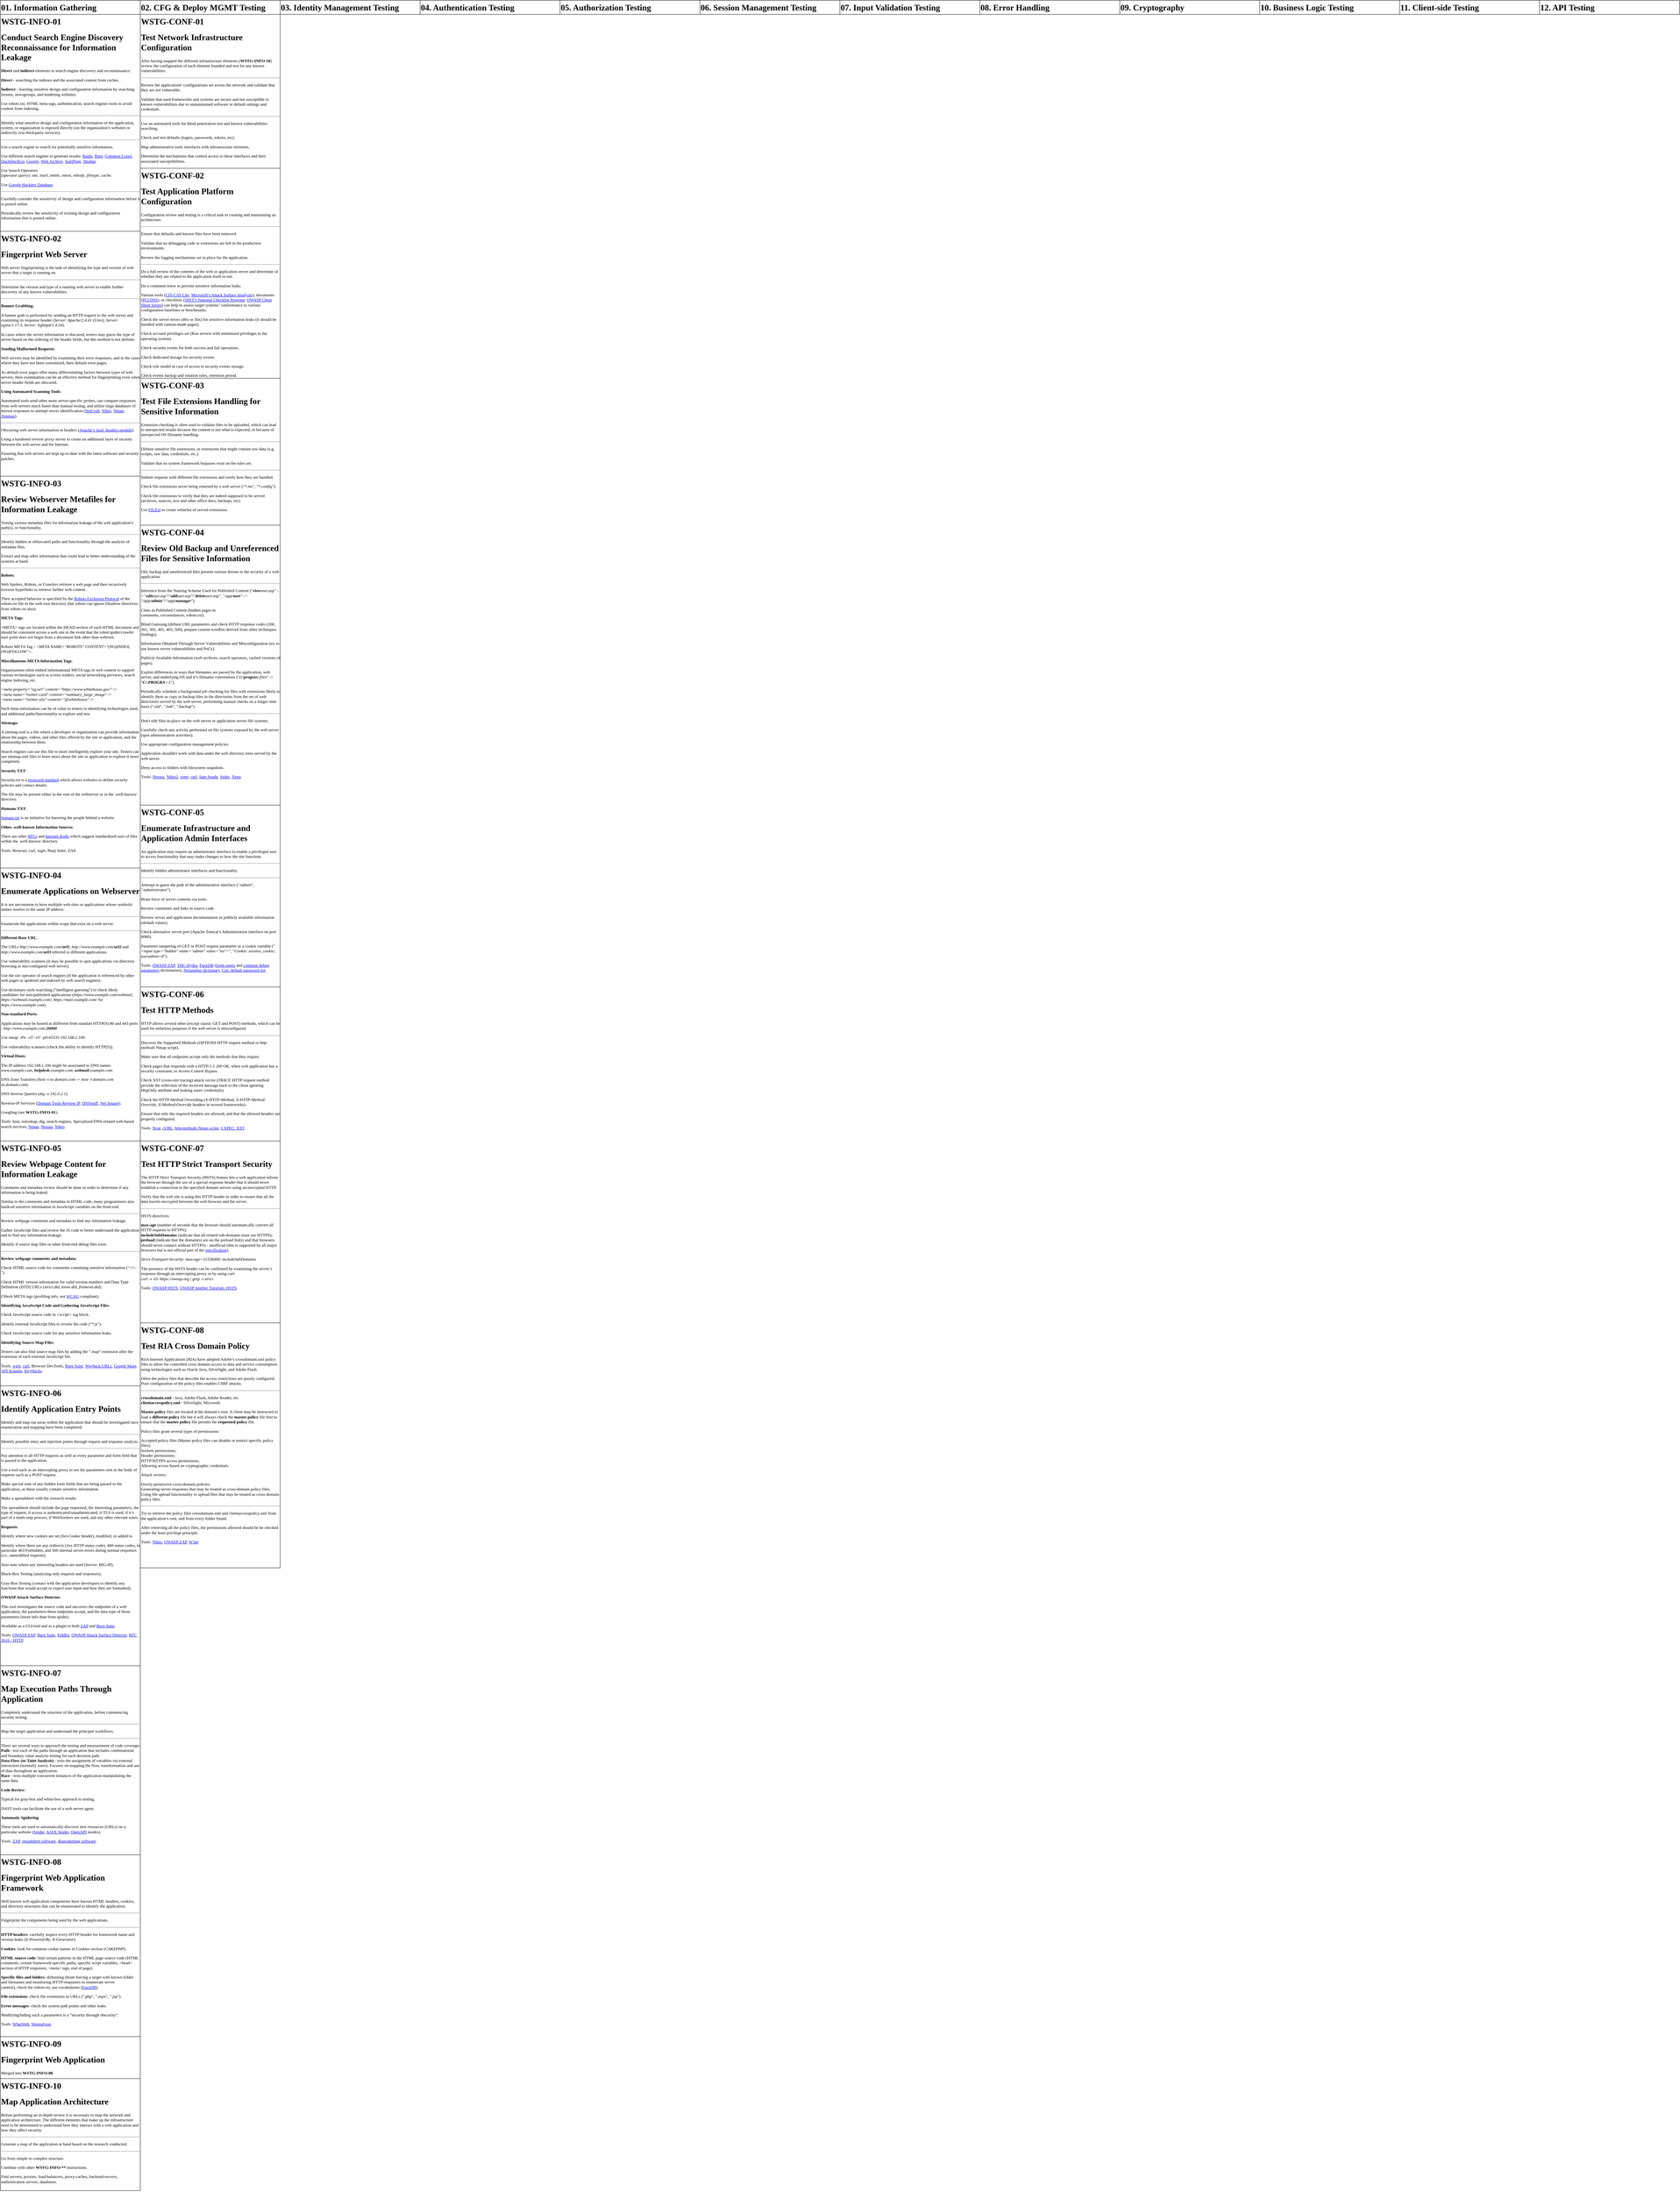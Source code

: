 <mxfile version="28.2.5">
  <diagram id="Ta_qs10KrUM1-YHtu8ch" name="OWASP WSTG">
    <mxGraphModel dx="1722" dy="937" grid="1" gridSize="10" guides="1" tooltips="1" connect="1" arrows="1" fold="1" page="1" pageScale="1" pageWidth="1654" pageHeight="1169" math="0" shadow="0">
      <root>
        <mxCell id="0" />
        <mxCell id="1" parent="0" />
        <mxCell id="eCl3sA1oc6k5Cc1LExgh-1" value="&lt;h1 style=&quot;margin-top: 0px;&quot;&gt;WSTG-INFO-01&lt;/h1&gt;&lt;h1 style=&quot;margin-top: 0px;&quot;&gt;Conduct Search Engine Discovery Reconnaissance for Information Leakage&lt;/h1&gt;&lt;p&gt;&lt;b&gt;Direct&lt;/b&gt; and &lt;b&gt;indirect&lt;/b&gt; elements to search engine discovery and reconnaissance:&lt;br&gt;&lt;/p&gt;&lt;p&gt;&lt;b&gt;Direct&lt;/b&gt; -&amp;nbsp;searching the indexes and the associated content from caches.&lt;/p&gt;&lt;p&gt;&lt;b&gt;Indirect&lt;/b&gt; -&amp;nbsp;learning sensitive design and configuration information by searching forums, newsgroups, and tendering websites.&lt;/p&gt;&lt;p&gt;Use&amp;nbsp;robots.txt,&amp;nbsp;HTML meta tags,&amp;nbsp;authentication,&amp;nbsp;search engines tools to avoid content from indexing.&lt;/p&gt;&lt;hr id=&quot;null&quot;&gt;&lt;p&gt;Identify what sensitive design and configuration information of the application, system, or organization is exposed directly (on the organization’s website) or indirectly (via third-party services).&lt;/p&gt;&lt;hr id=&quot;null&quot;&gt;&lt;p&gt;Use a search engine to search for potentially sensitive information.&lt;br&gt;&lt;/p&gt;&lt;p&gt;Use different&amp;nbsp;search engines to generate results:&amp;nbsp;&lt;a href=&quot;https://www.baidu.com/&quot; style=&quot;background-color: transparent;&quot;&gt;Baidu&lt;/a&gt;&lt;span style=&quot;background-color: transparent;&quot;&gt;,&amp;nbsp;&lt;/span&gt;&lt;span style=&quot;background-color: transparent;&quot;&gt;&lt;a href=&quot;https://www.bing.com/&quot;&gt;Bing&lt;/a&gt;, &lt;a href=&quot;https://commoncrawl.org/&quot;&gt;Common Crawl&lt;/a&gt;, &lt;a href=&quot;https://duckduckgo.com/&quot;&gt;DuckDuckGo&lt;/a&gt;, &lt;a href=&quot;https://www.google.com/&quot;&gt;Google&lt;/a&gt;, &lt;a href=&quot;https://archive.org/web/&quot;&gt;Web Archive&lt;/a&gt;, &lt;a href=&quot;https://www.startpage.com/&quot;&gt;StartPage&lt;/a&gt;, &lt;a href=&quot;https://www.shodan.io/&quot;&gt;Shodan&lt;/a&gt;.&lt;/span&gt;&lt;/p&gt;&lt;p&gt;&lt;span style=&quot;background-color: transparent;&quot;&gt;Use&amp;nbsp;&lt;/span&gt;&lt;span style=&quot;background-color: transparent;&quot;&gt;Search Operators (&lt;/span&gt;&lt;span style=&quot;background-color: transparent;&quot;&gt;&lt;i&gt;operator:query&lt;/i&gt;&lt;/span&gt;&lt;span style=&quot;background-color: transparent;&quot;&gt;):&amp;nbsp;&lt;/span&gt;&lt;span style=&quot;background-color: transparent;&quot;&gt;&lt;i&gt;site&lt;/i&gt;,&amp;nbsp;&lt;/span&gt;&lt;span style=&quot;background-color: transparent;&quot;&gt;&lt;i&gt;inurl&lt;/i&gt;,&amp;nbsp;&lt;/span&gt;&lt;span style=&quot;background-color: transparent;&quot;&gt;&lt;i&gt;intitle&lt;/i&gt;,&amp;nbsp;&lt;/span&gt;&lt;span style=&quot;background-color: transparent;&quot;&gt;&lt;i&gt;intext&lt;/i&gt;,&amp;nbsp;&lt;/span&gt;&lt;span style=&quot;background-color: transparent;&quot;&gt;&lt;i&gt;inbody&lt;/i&gt;,&amp;nbsp;&lt;/span&gt;&lt;span style=&quot;background-color: transparent;&quot;&gt;&lt;i&gt;filetype,&amp;nbsp;&lt;/i&gt;&lt;/span&gt;&lt;span style=&quot;background-color: transparent;&quot;&gt;&lt;i&gt;cache&lt;/i&gt;&lt;/span&gt;&lt;span style=&quot;background-color: transparent;&quot;&gt;.&lt;/span&gt;&lt;/p&gt;&lt;p&gt;&lt;span style=&quot;background-color: transparent;&quot;&gt;Use&amp;nbsp;&lt;a href=&quot;https://www.exploit-db.com/google-hacking-database&quot;&gt;Google Hacking Database&lt;/a&gt;.&lt;/span&gt;&lt;/p&gt;&lt;hr id=&quot;null&quot;&gt;&lt;p&gt;Carefully consider the sensitivity of design and configuration information before it is posted online.&lt;/p&gt;&lt;p&gt;Periodically review the sensitivity of existing design and configuration information that is posted online.&lt;/p&gt;" style="text;html=1;overflow=hidden;rounded=0;strokeColor=default;whiteSpace=wrap;fontFamily=Times New Roman;" parent="1" vertex="1">
          <mxGeometry x="40" y="80" width="400" height="620" as="geometry" />
        </mxCell>
        <mxCell id="oaayevychgkSF5dlrHyh-2" value="&lt;h1 style=&quot;margin-top: 0px;&quot;&gt;WSTG-INFO-02&lt;/h1&gt;&lt;h1 style=&quot;margin-top: 0px;&quot;&gt;Fingerprint Web Server&lt;/h1&gt;&lt;p&gt;Web server fingerprinting is the task of identifying the type and version of web server that a target is running on.&lt;br&gt;&lt;/p&gt;&lt;hr id=&quot;null&quot;&gt;&lt;p&gt;Determine the version and type of a running web server to enable further discovery of any known vulnerabilities.&lt;/p&gt;&lt;hr id=&quot;null&quot;&gt;&lt;p&gt;&lt;b&gt;Banner Grabbing&lt;/b&gt;:&lt;/p&gt;&lt;p&gt;A banner grab is performed by sending an HTTP request to the web server and examining its response header (&lt;i&gt;Server: Apache/2.4.41 (Unix)&lt;/i&gt;, &lt;i&gt;Server: nginx/1.17.3&lt;/i&gt;,&amp;nbsp;&lt;span style=&quot;background-color: transparent;&quot;&gt;&lt;i&gt;Server: lighttpd/1.4.54&lt;/i&gt;&lt;/span&gt;&lt;span style=&quot;background-color: transparent;&quot;&gt;).&lt;/span&gt;&lt;/p&gt;&lt;p&gt;In cases where the server information is obscured, testers may guess the type of server based on the ordering of the header fields, but this method is not definite.&lt;br&gt;&lt;/p&gt;&lt;p&gt;&lt;b&gt;Sending Malformed Requests&lt;/b&gt;:&lt;br&gt;&lt;/p&gt;&lt;p&gt;Web servers may be identified by examining their error responses, and in the cases where they have not been customized, their default error pages.&lt;br&gt;&lt;/p&gt;&lt;p&gt;As default error pages offer many differentiating factors between types of web servers, their examination can be an effective method for fingerprinting even when server header fields are obscured.&lt;/p&gt;&lt;p&gt;&lt;b&gt;Using Automated Scanning Tools&lt;/b&gt;:&lt;/p&gt;&lt;p&gt;Automated tools send other more server-specific probes,&amp;nbsp;&lt;span style=&quot;background-color: transparent;&quot;&gt;can compare responses from web servers much faster than manual testing, and utilize large databases of known responses to attempt server identification (&lt;/span&gt;&lt;a style=&quot;background-color: transparent;&quot; href=&quot;https://toolbar.netcraft.com/site_report&quot;&gt;NetCraft&lt;/a&gt;&lt;span style=&quot;background-color: transparent;&quot;&gt;, &lt;/span&gt;&lt;a style=&quot;background-color: transparent;&quot; href=&quot;https://github.com/sullo/nikto&quot;&gt;Nikto&lt;/a&gt;&lt;span style=&quot;background-color: transparent;&quot;&gt;, &lt;/span&gt;&lt;a style=&quot;background-color: transparent;&quot; href=&quot;https://nmap.org/&quot;&gt;Nmap&lt;/a&gt;&lt;span style=&quot;background-color: transparent;&quot;&gt;, &lt;/span&gt;&lt;a style=&quot;background-color: transparent;&quot; href=&quot;https://nmap.org/zenmap/&quot;&gt;Zenmap&lt;/a&gt;&lt;span style=&quot;background-color: transparent;&quot;&gt;).&lt;/span&gt;&lt;/p&gt;&lt;hr id=&quot;null&quot;&gt;&lt;p&gt;&lt;span style=&quot;background-color: transparent;&quot;&gt;Obscuring web server information in headers (&lt;/span&gt;&lt;span style=&quot;background-color: transparent;&quot;&gt;&lt;a href=&quot;https://httpd.apache.org/docs/current/mod/mod_headers.html&quot;&gt;Apache’s mod_headers module&lt;/a&gt;&lt;/span&gt;&lt;span style=&quot;background-color: transparent;&quot;&gt;).&lt;/span&gt;&lt;/p&gt;&lt;p&gt;&lt;span style=&quot;background-color: transparent;&quot;&gt;&lt;/span&gt;&lt;/p&gt;&lt;p&gt;Using a hardened reverse proxy server to create an additional layer of security between the web server and the Internet.&lt;/p&gt;&lt;div&gt;&lt;div&gt;Ensuring that web servers are kept up-to-date with the latest software and security patches.&lt;/div&gt;&lt;/div&gt;" style="text;html=1;overflow=hidden;rounded=0;strokeColor=default;whiteSpace=wrap;fontFamily=Times New Roman;" parent="1" vertex="1">
          <mxGeometry x="40" y="700" width="400" height="700" as="geometry" />
        </mxCell>
        <mxCell id="oaayevychgkSF5dlrHyh-3" value="&lt;h1 style=&quot;margin-top: 0px;&quot;&gt;WSTG-INFO-03&lt;/h1&gt;&lt;h1 style=&quot;margin-top: 0px;&quot;&gt;Review Webserver Metafiles for Information Leakage&lt;/h1&gt;&lt;p&gt;Testing various metadata files for information leakage of the web application’s path(s), or functionality.&lt;/p&gt;&lt;hr id=&quot;null&quot;&gt;&lt;p&gt;Identify hidden or obfuscated paths and functionality through the analysis of metadata files.&lt;br&gt;&lt;/p&gt;&lt;p&gt;Extract and map other information that could lead to better understanding of the systems at hand.&lt;br&gt;&lt;/p&gt;&lt;hr id=&quot;null&quot;&gt;&lt;p&gt;&lt;b&gt;Robots&lt;/b&gt;:&lt;br&gt;&lt;/p&gt;&lt;p&gt;Web Spiders, Robots, or Crawlers retrieve a web page and then recursively traverse hyperlinks to retrieve further web content.&lt;br&gt;&lt;/p&gt;&lt;p&gt;Their accepted behavior is specified by the &lt;a href=&quot;https://www.robotstxt.org/&quot;&gt;Robots Exclusion Protocol&lt;/a&gt; of the robots.txt file in the web root directory (but robots can ignore Disallow directives from robots.txt also).&lt;/p&gt;&lt;p&gt;&lt;b&gt;META Tags&lt;/b&gt;:&lt;br&gt;&lt;/p&gt;&lt;p&gt;&amp;lt;META&amp;gt; tags are located within the HEAD section of each HTML document and should be consistent across a web site in the event that the robot/spider/crawler start point does not begin from a document link other than webroot.&lt;br&gt;&lt;/p&gt;&lt;p&gt;Robots META Tag - &lt;i&gt;&amp;lt;META NAME=&quot;ROBOTS&quot; CONTENT=&quot;(NO)INDEX, (NO)FOLLOW&quot;&amp;gt;&lt;/i&gt;.&lt;br&gt;&lt;/p&gt;&lt;p&gt;&lt;b&gt;Miscellaneous META Information Tags&lt;/b&gt;:&lt;br&gt;&lt;/p&gt;&lt;p&gt;Organizations often embed informational META tags in web content to support various technologies such as screen readers, social networking previews, search engine indexing, etc.&lt;/p&gt;&lt;p&gt;&lt;i&gt;&amp;lt;meta property=&quot;og:url&quot; content=&quot;https://www.whitehouse.gov/&quot; /&amp;gt;&lt;br&gt;&amp;lt;meta name=&quot;twitter:card&quot; content=&quot;summary_large_image&quot; /&amp;gt;&lt;br&gt;&amp;lt;meta name=&quot;twitter:site&quot; content=&quot;@whitehouse&quot; /&amp;gt;&lt;br&gt;&lt;/i&gt;&lt;/p&gt;&lt;p&gt;Such meta-information can be of value to testers in identifying technologies used, and additional paths/functionality to explore and test.&lt;br&gt;&lt;/p&gt;&lt;p&gt;&lt;b&gt;Sitemaps&lt;/b&gt;:&lt;br&gt;&lt;/p&gt;&lt;p&gt;A sitemap.xml is a file where a developer or organization can provide information about the pages, videos, and other files offered by the site or application, and the relationship between them.&lt;br&gt;&lt;/p&gt;&lt;p&gt;Search engines can use this file to more intelligently explore your site. Testers can use sitemap.xml files to learn more about the site or application to explore it more completely.&lt;br&gt;&lt;/p&gt;&lt;p&gt;&lt;b&gt;Security TXT&lt;/b&gt;:&lt;br&gt;&lt;/p&gt;&lt;p&gt;Security.txt is a &lt;a href=&quot;https://securitytxt.org/&quot;&gt;proposed standard&lt;/a&gt; which allows websites to define security policies and contact details.&lt;br&gt;&lt;/p&gt;&lt;p&gt;The file may be present either in the root of the webserver or in the .well-known/ directory.&lt;br&gt;&lt;/p&gt;&lt;p&gt;&lt;b&gt;Humans TXT&lt;/b&gt;:&lt;br&gt;&lt;/p&gt;&lt;p&gt;&lt;a href=&quot;https://humanstxt.org/&quot;&gt;humans.txt&lt;/a&gt; is an initiative for knowing the people behind a website.&lt;br&gt;&lt;/p&gt;&lt;p&gt;&lt;b&gt;Other .well-known Information Sources&lt;/b&gt;:&lt;br&gt;&lt;/p&gt;&lt;p&gt;There are other &lt;a href=&quot;https://www.iana.org/assignments/well-known-uris/well-known-uris.xhtml&quot;&gt;RFCs&lt;/a&gt; and &lt;a href=&quot;https://en.wikipedia.org/wiki/Well-known_URI#List_of_well-known_URIs&quot;&gt;Internet drafts&lt;/a&gt; which suggest standardized uses of files within the .well-known/ directory.&lt;br&gt;&lt;/p&gt;&lt;p&gt;Tools:&amp;nbsp;Browser,&amp;nbsp;curl,&amp;nbsp;wget,&amp;nbsp;Burp Suite,&amp;nbsp;ZAP.&lt;/p&gt;" style="text;html=1;overflow=hidden;rounded=0;strokeColor=default;whiteSpace=wrap;fontFamily=Times New Roman;" parent="1" vertex="1">
          <mxGeometry x="40" y="1400" width="400" height="1120" as="geometry" />
        </mxCell>
        <mxCell id="jR8E7OnR5_9fku_goPyS-1" value="&lt;h1 style=&quot;margin-top: 0px;&quot;&gt;WSTG-INFO-04&lt;/h1&gt;&lt;h1 style=&quot;margin-top: 0px;&quot;&gt;Enumerate Applications on Webserver&lt;/h1&gt;&lt;p&gt;It is not uncommon to have multiple web sites or applications whose symbolic names resolve to the same IP address.&lt;br&gt;&lt;/p&gt;&lt;hr id=&quot;null&quot;&gt;&lt;p&gt;Enumerate the applications within scope that exist on a web server.&lt;/p&gt;&lt;hr id=&quot;null&quot;&gt;&lt;p&gt;&lt;b&gt;Different Base URL&lt;/b&gt;:&lt;/p&gt;&lt;p&gt;The URLs &lt;i&gt;http://www.example.com/&lt;b&gt;url1&lt;/b&gt;&lt;/i&gt;, &lt;i&gt;http://www.example.com/&lt;b&gt;url2&lt;/b&gt;&lt;/i&gt; and &lt;i&gt;http://www.example.com/&lt;b&gt;url3&lt;/b&gt;&lt;/i&gt; referred to different applications.&lt;br&gt;&lt;/p&gt;&lt;p&gt;Use vulnerability scanners (it may be possible to spot applications via&amp;nbsp;directory browsing at&amp;nbsp;mis-configured&amp;nbsp;web server).&lt;br&gt;&lt;/p&gt;&lt;p&gt;Use the &lt;i&gt;site&lt;/i&gt; operator of search engines (if the application is referenced by other web pages or spidered and indexed by web search engines).&lt;/p&gt;&lt;p&gt;Use&amp;nbsp;dictionary-style searching&amp;nbsp;(&quot;intelligent guessing&quot;) to check&amp;nbsp;likely candidates&amp;nbsp;for non-published applications (&lt;i&gt;https://www.example.com/webmail&lt;/i&gt;, &lt;i&gt;https://webmail.example.com/&lt;/i&gt;, &lt;i&gt;https://mail.example.com/&lt;/i&gt; for &lt;i&gt;https://www.example.com&lt;/i&gt;).&lt;/p&gt;&lt;p&gt;&lt;b style=&quot;background-color: transparent;&quot;&gt;Non-standard Ports&lt;/b&gt;&lt;span style=&quot;background-color: transparent;&quot;&gt;:&lt;/span&gt;&lt;br&gt;&lt;/p&gt;&lt;p&gt;Applications may be hosted at diifferent from standart HTTP(S) 80 and 443 ports -&amp;nbsp;&lt;i&gt;http://www.example.com:&lt;b&gt;20000&lt;/b&gt;&lt;/i&gt;.&lt;/p&gt;&lt;p&gt;Use &lt;i&gt;nmap –Pn –sT –sV –p0-65535 192.168.1.100&lt;/i&gt;.&lt;/p&gt;&lt;p&gt;Use&amp;nbsp;vulnerability scanners (check the ability to identify HTTP[S]).&lt;/p&gt;&lt;p&gt;&lt;b&gt;Virtual Hosts&lt;/b&gt;:&lt;br&gt;&lt;/p&gt;&lt;p&gt;The IP address 192.168.1.100 might be associated to DNS names &lt;i&gt;www.example.com&lt;/i&gt;, &lt;i&gt;&lt;b&gt;helpdesk&lt;/b&gt;.example.com&lt;/i&gt;, &lt;i&gt;&lt;b&gt;webmail&lt;/b&gt;.example.com&lt;/i&gt;.&lt;br&gt;&lt;/p&gt;&lt;p&gt;DNS Zone Transfers (&lt;i&gt;host -t ns domain.com&lt;/i&gt; -&amp;gt; &lt;i&gt;host -l domain.com ns.domain.com&lt;/i&gt;).&lt;br&gt;&lt;/p&gt;&lt;p&gt;DNS Inverse Queries (&lt;i&gt;dig -x 192.0.2.1&lt;/i&gt;).&lt;/p&gt;&lt;p&gt;Reverse-IP Services (&lt;a href=&quot;https://www.domaintools.com/reverse-ip/&quot;&gt;Domain Tools Reverse IP&lt;/a&gt;, &lt;a href=&quot;https://www.dnsstuff.com/&quot;&gt;DNSstuff&lt;/a&gt;, &lt;a href=&quot;https://web.archive.org/web/20190515092354/http://www.net-square.com/mspawn.html&quot;&gt;Net Square&lt;/a&gt;).&lt;br&gt;&lt;/p&gt;&lt;p&gt;Googling (see&amp;nbsp;&lt;span style=&quot;background-color: transparent;&quot;&gt;&lt;b&gt;WSTG-INFO-01&lt;/b&gt;&lt;/span&gt;&lt;span style=&quot;background-color: transparent;&quot;&gt;).&lt;/span&gt;&lt;/p&gt;&lt;p&gt;&lt;span style=&quot;background-color: transparent;&quot;&gt;Tools: host, nslookup, dig, s&lt;/span&gt;&lt;span style=&quot;background-color: transparent;&quot;&gt;earch engines,&amp;nbsp;&lt;/span&gt;&lt;span style=&quot;background-color: transparent;&quot;&gt;Specialized DNS-related web-based search services, &lt;a href=&quot;https://nmap.org/&quot;&gt;Nmap&lt;/a&gt;, &lt;a href=&quot;https://www.tenable.com/products/nessus&quot;&gt;Nessus&lt;/a&gt;, &lt;a href=&quot;https://www.cirt.net/nikto2&quot;&gt;Nikto&lt;/a&gt;.&lt;/span&gt;&lt;/p&gt;" style="text;html=1;overflow=hidden;rounded=0;strokeColor=default;whiteSpace=wrap;fontFamily=Times New Roman;" parent="1" vertex="1">
          <mxGeometry x="40" y="2520" width="400" height="780" as="geometry" />
        </mxCell>
        <mxCell id="jR8E7OnR5_9fku_goPyS-2" value="&lt;h1 style=&quot;margin-top: 0px;&quot;&gt;WSTG-INFO-05&lt;/h1&gt;&lt;h1 style=&quot;margin-top: 0px;&quot;&gt;Review Webpage Content for Information Leakage&lt;/h1&gt;&lt;p&gt;Comments and metadata review should be done in order to determine if any information is being leaked.&lt;br&gt;&lt;/p&gt;&lt;p&gt;Similar to the comments and metadata in HTML code, many programmers also hardcod sensitive information in JavaScript variables on the front-end.&lt;br&gt;&lt;/p&gt;&lt;hr id=&quot;null&quot;&gt;&lt;p&gt;Review webpage comments and metadata to find any information leakage.&lt;br&gt;&lt;/p&gt;&lt;p&gt;Gather JavaScript files and review the JS code to better understand the application and to find any information leakage.&lt;br&gt;&lt;/p&gt;&lt;p&gt;Identify if source map files or other front-end debug files exist.&lt;/p&gt;&lt;hr id=&quot;null&quot;&gt;&lt;p&gt;&lt;b&gt;Review webpage comments and metadata&lt;/b&gt;:&lt;br&gt;&lt;/p&gt;&lt;p&gt;Check HTML source code for comments containing sensitive information (&quot;&lt;i&gt;&amp;lt;!--&lt;/i&gt;&quot;).&lt;/p&gt;&lt;p&gt;Check HTML version information for valid version numbers and Data Type Definition (DTD) URLs (&lt;i&gt;strict.dtd&lt;/i&gt;, &lt;i&gt;loose.dtd&lt;/i&gt;, &lt;i&gt;frameset.dtd&lt;/i&gt;).&lt;/p&gt;&lt;p&gt;CHeck META tags (profiling info, not &lt;a href=&quot;https://www.w3.org/WAI/standards-guidelines/wcag/&quot;&gt;WCAG&lt;/a&gt; compliant).&lt;/p&gt;&lt;p&gt;&lt;b&gt;Identifying JavaScript Code and Gathering JavaScript Files&lt;/b&gt;:&lt;br&gt;&lt;/p&gt;&lt;p&gt;Check JavaScript source code in &lt;i&gt;&amp;lt;script&amp;gt;&lt;/i&gt; tag block.&lt;/p&gt;&lt;p&gt;identify external JavaScript files to review the code (&quot;&lt;i&gt;*.js&lt;/i&gt;&quot;).&lt;br&gt;&lt;/p&gt;&lt;p&gt;Check JavaScript source code for any sensitive information leaks.&lt;br&gt;&lt;/p&gt;&lt;p&gt;&lt;b&gt;Identifying Source Map Files&lt;/b&gt;:&lt;br&gt;&lt;/p&gt;&lt;p&gt;Testers can also find source map files by adding the “&lt;i&gt;.map&lt;/i&gt;” extension after the extension of each external JavaScript file.&lt;br&gt;&lt;/p&gt;&lt;p&gt;Tools: &lt;a href=&quot;https://www.gnu.org/software/wget/wget.html&quot;&gt;wget&lt;/a&gt;, &lt;a href=&quot;https://curl.haxx.se/&quot;&gt;curl&lt;/a&gt;, Browser DevTools, &lt;a href=&quot;https://portswigger.net/burp&quot;&gt;Burp Suite&lt;/a&gt;, &lt;a href=&quot;https://github.com/tomnomnom/waybackurls&quot;&gt;Wayback URLs&lt;/a&gt;, &lt;a href=&quot;https://github.com/ozguralp/gmapsapiscanner/&quot;&gt;Google Maps API Scanner&lt;/a&gt;, &lt;a href=&quot;https://github.com/streaak/keyhacks&quot;&gt;KeyHacks&lt;/a&gt;.&lt;/p&gt;" style="text;html=1;overflow=hidden;rounded=0;strokeColor=default;whiteSpace=wrap;fontFamily=Times New Roman;" parent="1" vertex="1">
          <mxGeometry x="40" y="3300" width="400" height="700" as="geometry" />
        </mxCell>
        <mxCell id="kxqWSQLsrTnDQ2H8gNHa-1" value="&lt;h1 style=&quot;margin-top: 0px;&quot;&gt;WSTG-INFO-06&lt;/h1&gt;&lt;h1 style=&quot;margin-top: 0px;&quot;&gt;Identify Application Entry Points&lt;/h1&gt;&lt;p&gt;Identify and map out areas within the application that should be investigated once enumeration and mapping have been completed.&lt;/p&gt;&lt;hr id=&quot;null&quot;&gt;&lt;p&gt;Identify possible entry and injection points through request and response analysis.&lt;br&gt;&lt;/p&gt;&lt;hr id=&quot;null&quot;&gt;&lt;p&gt;Pay attention to all HTTP requests as well as every parameter and form field that is passed to the application.&lt;br&gt;&lt;/p&gt;&lt;p&gt;Use a tool such as an intercepting proxy&amp;nbsp;to see the parameters sent in the body of requests such as a POST request.&lt;br&gt;&lt;/p&gt;&lt;p&gt;Make special note of any hidden form fields that are being passed to the application, as these usually contain sensitive information.&lt;br&gt;&lt;/p&gt;&lt;p&gt;Make a spreadsheet with the research results.&lt;/p&gt;&lt;p&gt;The spreadsheet should include the page requested,&amp;nbsp;the interesting parameters, the type of request,&amp;nbsp;if access is authenticated/unauthenticated, if TLS is used, if it’s part of a multi-step process, if WebSockers are used, and any other relevant notes.&lt;br&gt;&lt;/p&gt;&lt;p&gt;&lt;b&gt;Requests&lt;/b&gt;:&lt;/p&gt;&lt;p&gt;Identify where new cookies are set (&lt;i&gt;Set-Cookie&lt;/i&gt; header), modified, or added to.&lt;br&gt;&lt;/p&gt;&lt;p&gt;Identify where there are any redirects (3xx HTTP status code), 400 status codes, in particular 403 Forbidden, and 500 internal server errors during normal responses (i.e., unmodified requests).&lt;/p&gt;&lt;p&gt;Also note where any interesting headers are used (Server: BIG-IP).&lt;br&gt;&lt;/p&gt;&lt;p&gt;Black-Box Testing (analyzing only requests and responses).&lt;br&gt;&lt;/p&gt;&lt;p&gt;Gray-Box Testing (contact with the application developers to identify any functions that would accept or expect user input and how they are formatted).&lt;br&gt;&lt;/p&gt;&lt;p&gt;&lt;b&gt;OWASP Attack Surface Detector&lt;/b&gt;:&lt;br&gt;&lt;/p&gt;&lt;p&gt;This tool investigates the source code and uncovers the endpoints of a web application, the parameters these endpoints accept, and the data type of those parameters (more info than from spider).&lt;br&gt;&lt;/p&gt;&lt;p&gt;Available as a CLI-tool and as a plugin to both &lt;a href=&quot;https://github.com/secdec/attack-surface-detector-zap/wiki&quot;&gt;ZAP&lt;/a&gt; and &lt;a href=&quot;https://github.com/secdec/attack-surface-detector-burp/wiki&quot;&gt;Burp Suite&lt;/a&gt;.&lt;/p&gt;&lt;p&gt;Tools: &lt;a href=&quot;https://www.zaproxy.org/&quot;&gt;OWASP ZAP&lt;/a&gt;, &lt;a href=&quot;https://www.portswigger.net/burp/&quot;&gt;Burp Suite&lt;/a&gt;, &lt;a href=&quot;https://www.telerik.com/fiddler&quot;&gt;Fiddler&lt;/a&gt;,&amp;nbsp;&lt;a href=&quot;https://owasp.org/www-project-attack-surface-detector/&quot;&gt;OWASP Attack Surface Detector&lt;/a&gt;, &lt;a href=&quot;https://datatracker.ietf.org/doc/html/rfc2616&quot;&gt;RFC 2616 - HTTP&lt;/a&gt;.&lt;/p&gt;" style="text;html=1;overflow=hidden;rounded=0;strokeColor=default;whiteSpace=wrap;fontFamily=Times New Roman;" parent="1" vertex="1">
          <mxGeometry x="40" y="4000" width="400" height="800" as="geometry" />
        </mxCell>
        <mxCell id="kxqWSQLsrTnDQ2H8gNHa-2" value="&lt;h1 style=&quot;margin-top: 0px;&quot;&gt;WSTG-INFO-07&lt;/h1&gt;&lt;h1 style=&quot;margin-top: 0px;&quot;&gt;Map Execution Paths Through Application&lt;/h1&gt;&lt;p&gt;Completely understand the structure of the application, before commencing security testing.&lt;/p&gt;&lt;hr id=&quot;null&quot;&gt;&lt;p&gt;Map the target application and understand the principal workflows.&lt;/p&gt;&lt;hr id=&quot;null&quot;&gt;&lt;p&gt;There are several ways to approach the testing and measurement of code coverage:&lt;br&gt;&lt;b&gt;Path&lt;/b&gt; -&amp;nbsp;test each of the paths through an application that includes combinatorial and boundary value analysis testing for each decision path.&lt;br&gt;&lt;b&gt;Data Flow&amp;nbsp;(or Taint Analysis)&lt;/b&gt; -&amp;nbsp;tests the assignment of variables via external interaction (normally users). Focuses on mapping the flow, transformation and use of data throughout an application.&lt;br&gt;&lt;b&gt;Race&lt;/b&gt; -&amp;nbsp;tests multiple concurrent instances of the application manipulating the same data.&lt;br&gt;&lt;/p&gt;&lt;p&gt;&lt;b&gt;Code Review&lt;/b&gt;:&lt;br&gt;&lt;/p&gt;&lt;p&gt;Typical for gray-box and white-box approach to testing.&lt;br&gt;&lt;/p&gt;&lt;p&gt;DAST tools can facilitate the use of a web server agent.&lt;br&gt;&lt;/p&gt;&lt;p&gt;&lt;b&gt;Automatic Spidering&lt;/b&gt;:&lt;br&gt;&lt;/p&gt;&lt;p&gt;These tools are used to automatically discover new resources (URLs) on a particular website (&lt;a href=&quot;https://www.zaproxy.org/docs/desktop/start/features/spider/&quot;&gt;Spider&lt;/a&gt;, &lt;a href=&quot;https://www.zaproxy.org/docs/desktop/addons/ajax-spider/&quot;&gt;AJAX Spider&lt;/a&gt;, &lt;a href=&quot;https://www.zaproxy.org/docs/desktop/addons/openapi-support/&quot;&gt;OpenAPI&lt;/a&gt; modes).&lt;br&gt;&lt;/p&gt;&lt;p&gt;Tools: &lt;a href=&quot;https://github.com/zaproxy/zaproxy&quot;&gt;ZAP&lt;/a&gt;, &lt;a href=&quot;https://en.wikipedia.org/wiki/List_of_spreadsheet_software&quot;&gt;speadsheet software&lt;/a&gt;, &lt;a href=&quot;https://en.wikipedia.org/wiki/List_of_concept-_and_mind-mapping_software&quot;&gt;diagramming software&lt;/a&gt;.&lt;/p&gt;" style="text;html=1;overflow=hidden;rounded=0;strokeColor=default;whiteSpace=wrap;fontFamily=Times New Roman;" parent="1" vertex="1">
          <mxGeometry x="40" y="4800" width="400" height="540" as="geometry" />
        </mxCell>
        <mxCell id="121xtI7DQUFuoj_CItQ1-1" value="&lt;h1 style=&quot;margin-top: 0px;&quot;&gt;WSTG-INFO-08&lt;/h1&gt;&lt;h1 style=&quot;margin-top: 0px;&quot;&gt;Fingerprint Web Application Framework&lt;/h1&gt;&lt;p&gt;Well known web application components have known HTML headers, cookies, and directory structures that can be enumerated to identify the application.&lt;br&gt;&lt;/p&gt;&lt;hr id=&quot;null&quot;&gt;&lt;p&gt;Fingerprint the components being used by the web applications.&lt;br&gt;&lt;/p&gt;&lt;hr id=&quot;null&quot;&gt;&lt;p&gt;&lt;b&gt;HTTP headers&lt;/b&gt;: carefully inspect every HTTP-header for framework name and version leaks (&lt;i&gt;X-Powered-By&lt;/i&gt;, &lt;i&gt;X-Generator&lt;/i&gt;).&lt;/p&gt;&lt;p&gt;&lt;b&gt;Cookies&lt;/b&gt;: look for common cookie names in Cookies section (&lt;i&gt;CAKEPHP&lt;/i&gt;).&lt;/p&gt;&lt;p&gt;&lt;b&gt;HTML source code&lt;/b&gt;:&amp;nbsp;find certain patterns in the HTML page source code (HTML comments, certain framework-specific paths, specific script variables, &amp;lt;head&amp;gt; section of HTTP responses, &amp;lt;meta&amp;gt; tags, end of page).&lt;/p&gt;&lt;p&gt;&lt;b&gt;Specific files and folders&lt;/b&gt;:&amp;nbsp;dirbusting (brute forcing a target with known folder and filenames and monitoring HTTP-responses to enumerate server content),&amp;nbsp;check the &lt;i&gt;robots.txt&lt;/i&gt;, use vocabularies (&lt;a href=&quot;https://github.com/fuzzdb-project/fuzzdb&quot;&gt;FuzzDB&lt;/a&gt;).&lt;/p&gt;&lt;p&gt;&lt;b&gt;File extensions&lt;/b&gt;: check&amp;nbsp;file extensions in&amp;nbsp;URLs (&quot;.php&quot;, &quot;.aspx&quot;, &quot;.jsp&quot;).&lt;/p&gt;&lt;p&gt;&lt;b&gt;Error messages&lt;/b&gt;: check the system path points and other leaks.&lt;/p&gt;&lt;p&gt;Modifying/hiding such a parameters is a&amp;nbsp;“security through obscurity”.&lt;/p&gt;&lt;p&gt;Tools:&amp;nbsp;&lt;a href=&quot;https://github.com/urbanadventurer/WhatWeb&quot;&gt;WhatWeb&lt;/a&gt;,&amp;nbsp;&lt;a href=&quot;https://www.wappalyzer.com/&quot;&gt;Wappalyzer&lt;/a&gt;.&lt;/p&gt;" style="text;html=1;overflow=hidden;rounded=0;strokeColor=default;whiteSpace=wrap;fontFamily=Times New Roman;" parent="1" vertex="1">
          <mxGeometry x="40" y="5340" width="400" height="520" as="geometry" />
        </mxCell>
        <mxCell id="BLCWNIVHLjBfTySb7dGb-1" value="&lt;h1 style=&quot;margin-top: 0px;&quot;&gt;WSTG-INFO-09&lt;/h1&gt;&lt;h1 style=&quot;margin-top: 0px;&quot;&gt;Fingerprint Web Application&lt;/h1&gt;&lt;p&gt;Merged into &lt;b&gt;WSTG-INFO-08&lt;/b&gt;.&lt;/p&gt;" style="text;html=1;overflow=hidden;rounded=0;strokeColor=default;whiteSpace=wrap;fontFamily=Times New Roman;" parent="1" vertex="1">
          <mxGeometry x="40" y="5860" width="400" height="120" as="geometry" />
        </mxCell>
        <mxCell id="BLCWNIVHLjBfTySb7dGb-2" value="&lt;h1 style=&quot;margin-top: 0px;&quot;&gt;WSTG-INFO-10&lt;/h1&gt;&lt;h1 style=&quot;margin-top: 0px;&quot;&gt;Map Application Architecture&lt;/h1&gt;&lt;p&gt;&lt;span style=&quot;background-color: transparent;&quot;&gt;Before performing an in-depth review it is necessary to map the network and application architecture. The different elements that make up the infrastructure need to be determined to understand how they interact with a web application and how they affect security.&lt;/span&gt;&lt;/p&gt;&lt;hr id=&quot;null&quot;&gt;&lt;p&gt;Generate a map of the application at hand based on the research conducted.&lt;/p&gt;&lt;hr id=&quot;null&quot;&gt;&lt;p&gt;Go from simple to complex structure.&lt;/p&gt;&lt;p&gt;Combine with other &lt;b&gt;WSTG-INFO-**&lt;/b&gt; instructions.&lt;/p&gt;&lt;p&gt;Find servers, proxies, load-balancers, proxy-caches, backend-servers, authentication servers, databases.&lt;/p&gt;" style="text;html=1;overflow=hidden;rounded=0;strokeColor=default;whiteSpace=wrap;fontFamily=Times New Roman;" parent="1" vertex="1">
          <mxGeometry x="40" y="5980" width="400" height="320" as="geometry" />
        </mxCell>
        <mxCell id="Xtgh9ku97yeF3pHVwmKX-1" value="&lt;h1 style=&quot;margin-top: 0px;&quot;&gt;01. Information Gathering&lt;/h1&gt;" style="text;html=1;overflow=hidden;rounded=0;strokeColor=default;whiteSpace=wrap;fontFamily=Times New Roman;" parent="1" vertex="1">
          <mxGeometry x="40" y="40" width="400" height="40" as="geometry" />
        </mxCell>
        <mxCell id="vnCINJZAg8eJKPkLlaBq-1" value="&lt;h1 style=&quot;margin-top: 0px;&quot;&gt;02. CFG &amp;amp; Deploy MGMT Testing&lt;/h1&gt;" style="text;html=1;overflow=hidden;rounded=0;strokeColor=default;whiteSpace=wrap;fontFamily=Times New Roman;fontSize=12;" parent="1" vertex="1">
          <mxGeometry x="440" y="40" width="400" height="40" as="geometry" />
        </mxCell>
        <mxCell id="vnCINJZAg8eJKPkLlaBq-2" value="&lt;h1 style=&quot;margin-top: 0px;&quot;&gt;03. Identity Management Testing&lt;/h1&gt;" style="text;html=1;overflow=hidden;rounded=0;strokeColor=default;whiteSpace=wrap;fontFamily=Times New Roman;" parent="1" vertex="1">
          <mxGeometry x="840" y="40" width="400" height="40" as="geometry" />
        </mxCell>
        <mxCell id="vnCINJZAg8eJKPkLlaBq-3" value="&lt;h1 style=&quot;margin-top: 0px;&quot;&gt;04. Authentication Testing&lt;/h1&gt;" style="text;html=1;overflow=hidden;rounded=0;strokeColor=default;whiteSpace=wrap;fontFamily=Times New Roman;" parent="1" vertex="1">
          <mxGeometry x="1240" y="40" width="400" height="40" as="geometry" />
        </mxCell>
        <mxCell id="vnCINJZAg8eJKPkLlaBq-4" value="&lt;h1 style=&quot;margin-top: 0px;&quot;&gt;05. Authorization Testing&lt;/h1&gt;" style="text;html=1;overflow=hidden;rounded=0;strokeColor=default;whiteSpace=wrap;fontFamily=Times New Roman;" parent="1" vertex="1">
          <mxGeometry x="1640" y="40" width="400" height="40" as="geometry" />
        </mxCell>
        <mxCell id="e2LGitZVtsBYH8VqKQJQ-1" value="&lt;h1 style=&quot;margin-top: 0px;&quot;&gt;06. Session Management Testing&lt;/h1&gt;" style="text;html=1;overflow=hidden;rounded=0;strokeColor=default;whiteSpace=wrap;fontFamily=Times New Roman;" parent="1" vertex="1">
          <mxGeometry x="2040" y="40" width="400" height="40" as="geometry" />
        </mxCell>
        <mxCell id="e2LGitZVtsBYH8VqKQJQ-2" value="&lt;h1 style=&quot;margin-top: 0px;&quot;&gt;07. Input Validation Testing&lt;/h1&gt;" style="text;html=1;overflow=hidden;rounded=0;strokeColor=default;whiteSpace=wrap;fontFamily=Times New Roman;" parent="1" vertex="1">
          <mxGeometry x="2440" y="40" width="400" height="40" as="geometry" />
        </mxCell>
        <mxCell id="5YzgcKyQua0hDtOVWHvY-1" value="&lt;h1 style=&quot;margin-top: 0px;&quot;&gt;08. Error Handling&lt;/h1&gt;" style="text;html=1;overflow=hidden;rounded=0;strokeColor=default;whiteSpace=wrap;fontFamily=Times New Roman;" parent="1" vertex="1">
          <mxGeometry x="2840" y="40" width="400" height="40" as="geometry" />
        </mxCell>
        <mxCell id="5YzgcKyQua0hDtOVWHvY-2" value="&lt;h1 style=&quot;margin-top: 0px;&quot;&gt;09. Cryptography&lt;/h1&gt;" style="text;html=1;overflow=hidden;rounded=0;strokeColor=default;whiteSpace=wrap;fontFamily=Times New Roman;" parent="1" vertex="1">
          <mxGeometry x="3240" y="40" width="400" height="40" as="geometry" />
        </mxCell>
        <mxCell id="5YzgcKyQua0hDtOVWHvY-3" value="&lt;h1 style=&quot;margin-top: 0px;&quot;&gt;10. Business Logic Testing&lt;/h1&gt;" style="text;html=1;overflow=hidden;rounded=0;strokeColor=default;whiteSpace=wrap;fontFamily=Times New Roman;" parent="1" vertex="1">
          <mxGeometry x="3640" y="40" width="400" height="40" as="geometry" />
        </mxCell>
        <mxCell id="5YzgcKyQua0hDtOVWHvY-4" value="&lt;h1 style=&quot;margin-top: 0px;&quot;&gt;11. Client-side Testing&lt;/h1&gt;" style="text;html=1;overflow=hidden;rounded=0;strokeColor=default;whiteSpace=wrap;fontFamily=Times New Roman;" parent="1" vertex="1">
          <mxGeometry x="4040" y="40" width="400" height="40" as="geometry" />
        </mxCell>
        <mxCell id="5YzgcKyQua0hDtOVWHvY-5" value="&lt;h1 style=&quot;margin-top: 0px;&quot;&gt;12. API Testing&lt;/h1&gt;" style="text;html=1;overflow=hidden;rounded=0;strokeColor=default;whiteSpace=wrap;fontFamily=Times New Roman;" parent="1" vertex="1">
          <mxGeometry x="4440" y="40" width="400" height="40" as="geometry" />
        </mxCell>
        <mxCell id="Ji4hziP3PQ5C6nk72wQw-1" value="&lt;h1 style=&quot;margin-top: 0px;&quot;&gt;WSTG-CONF-01&lt;/h1&gt;&lt;h1 style=&quot;margin-top: 0px;&quot;&gt;Test Network Infrastructure Configuration&lt;/h1&gt;&lt;p&gt;After having mapped the different infrastructure elements (&lt;b&gt;WSTG-INFO-10&lt;/b&gt;) review the configuration of each element founded and test for any known vulnerabilities.&lt;/p&gt;&lt;hr id=&quot;null&quot;&gt;&lt;p&gt;Review the applications’ configurations set across the network and validate that they are not vulnerable.&lt;/p&gt;&lt;p&gt;Validate that used frameworks and systems are secure and not susceptible to known vulnerabilities due to unmaintained software or default settings and credentials&lt;/p&gt;&lt;hr id=&quot;null&quot;&gt;&lt;p&gt;Use an automated tools for&amp;nbsp;blind penetration test and known vulnerabilities searching.&lt;/p&gt;&lt;p&gt;Check and test defaults (logins, passwords, tokens, etc).&lt;/p&gt;&lt;p&gt;Map administrative tools interfaces with&amp;nbsp;infrastructure elements.&lt;/p&gt;&lt;p&gt;Determine the mechanisms that control access to these interfaces and their associated susceptibilities.&lt;/p&gt;" style="text;html=1;overflow=hidden;rounded=0;strokeColor=default;whiteSpace=wrap;fontFamily=Times New Roman;" parent="1" vertex="1">
          <mxGeometry x="440" y="80" width="400" height="440" as="geometry" />
        </mxCell>
        <mxCell id="7fymIb3-kL573B4DB6dZ-1" value="&lt;h1 style=&quot;margin-top: 0px;&quot;&gt;WSTG-CONF-02&lt;/h1&gt;&lt;h1 style=&quot;margin-top: 0px;&quot;&gt;Test Application Platform Configuration&lt;/h1&gt;&lt;p&gt;Configuration review and testing is a critical task in creating and maintaining an architecture.&lt;br&gt;&lt;/p&gt;&lt;hr id=&quot;null&quot;&gt;&lt;p&gt;Ensure that defaults and known files have been removed.&lt;/p&gt;&lt;p&gt;Validate that no debugging code or extensions are left in the production environments.&lt;br&gt;&lt;/p&gt;&lt;p&gt;Review the logging mechanisms set in place for the application.&lt;br&gt;&lt;/p&gt;&lt;hr id=&quot;null&quot;&gt;&lt;p&gt;Do a full review of the contents of the web or application server and determine of whether they are related to the application itself or not.&lt;br&gt;&lt;/p&gt;&lt;p&gt;Do a comment reiew to prevent sensitive information leaks.&lt;/p&gt;&lt;p&gt;Various tools (&lt;a href=&quot;https://www.cisecurity.org/blog/introducing-cis-cat-lite/&quot;&gt;CIS-CAT Lite&lt;/a&gt;, &lt;a href=&quot;https://github.com/microsoft/AttackSurfaceAnalyzer&quot;&gt;Microsoft’s Attack Surface Analyzer&lt;/a&gt;), documents (&lt;a href=&quot;https://www.pcisecuritystandards.org/document_library&quot;&gt;PCI DSS&lt;/a&gt;), or checklists (&lt;a href=&quot;https://nvd.nist.gov/ncp/repository&quot;&gt;NIST’s National Checklist Program&lt;/a&gt;, &lt;a href=&quot;https://cheatsheetseries.owasp.org/index.html&quot;&gt;OWASP Cheat Sheet Series&lt;/a&gt;) can help to assess&amp;nbsp;target systems’ conformance to various configuration baselines or benchmarks.&lt;br&gt;&lt;/p&gt;&lt;p&gt;Check the server errors (40x or 50x) for sensitive information leaks (it should be&amp;nbsp; handled with custom-made pages).&lt;br&gt;&lt;/p&gt;&lt;p&gt;Check account privileges set (Run servers&amp;nbsp;with minimized privileges in the operating system).&lt;/p&gt;&lt;p&gt;Check security events for both success and fail operations.&lt;/p&gt;&lt;p&gt;Check dedicated storage for security events.&lt;/p&gt;&lt;p&gt;Check role model in case of access to security events storage.&lt;/p&gt;&lt;p&gt;Check events backup and rotation rules, retention period.&amp;nbsp;&lt;/p&gt;" style="text;html=1;overflow=hidden;rounded=0;strokeColor=default;whiteSpace=wrap;fontFamily=Times New Roman;" parent="1" vertex="1">
          <mxGeometry x="440" y="520" width="400" height="600" as="geometry" />
        </mxCell>
        <mxCell id="u0_Dg34OVsO6wt9TMe---1" value="&lt;h1 style=&quot;margin-top: 0px;&quot;&gt;WSTG-CONF-03&lt;/h1&gt;&lt;h1 style=&quot;margin-top: 0px;&quot;&gt;Test File Extensions Handling for Sensitive Information&lt;/h1&gt;&lt;p&gt;Extension checking is often used to validate files to be uploaded, which can lead to unexpected results because the content is not what is expected, or because of unexpected OS filename handling.&lt;/p&gt;&lt;hr id=&quot;null&quot;&gt;&lt;p&gt;Dirbust sensitive file extensions, or extensions that might contain raw data (e.g. scripts, raw data, credentials, etc.).&lt;/p&gt;&lt;p&gt;Validate that no system framework bypasses exist on the rules set.&lt;/p&gt;&lt;hr id=&quot;null&quot;&gt;&lt;p&gt;Submit requests with different file extensions and verify how they are handled.&lt;br&gt;&lt;/p&gt;&lt;p&gt;Check&amp;nbsp;file extensions never being returned by a web server (&quot;&lt;i&gt;*.inc&lt;/i&gt;&quot;, &quot;&lt;i&gt;*.config&lt;/i&gt;&quot;).&lt;/p&gt;&lt;p&gt;Check file extensions to verify that they&amp;nbsp;are indeed supposed to be served (archives, sources, text and other office docs, backups, etc).&lt;/p&gt;&lt;p&gt;Use &lt;a href=&quot;https://filext.com/&quot;&gt;FILExt&lt;/a&gt; to create whitelist of served extensions.&lt;/p&gt;" style="text;html=1;overflow=hidden;rounded=0;strokeColor=default;whiteSpace=wrap;fontFamily=Times New Roman;" parent="1" vertex="1">
          <mxGeometry x="440" y="1120" width="400" height="420" as="geometry" />
        </mxCell>
        <mxCell id="1LXz438L5iuRgMA5hW5X-1" value="&lt;h1 style=&quot;margin-top: 0px;&quot;&gt;WSTG-CONF-04&lt;/h1&gt;&lt;h1 style=&quot;margin-top: 0px;&quot;&gt;Review Old Backup and Unreferenced Files for Sensitive Information&lt;/h1&gt;&lt;p&gt;Old, backup and unreferenced files present various threats to the security of a web application.&lt;br&gt;&lt;/p&gt;&lt;hr id=&quot;null&quot;&gt;&lt;p&gt;Inference from the Naming Scheme Used for Published Content (&quot;&lt;i&gt;&lt;b&gt;view&lt;/b&gt;user.asp&quot;&lt;/i&gt; -&amp;gt; &quot;&lt;i&gt;&lt;b&gt;edit&lt;/b&gt;user.asp&quot;&lt;/i&gt;/&quot;&lt;i&gt;&lt;b&gt;add&lt;/b&gt;user.asp&quot;&lt;/i&gt;/&quot;&lt;b style=&quot;font-style: italic;&quot;&gt;delete&lt;/b&gt;&lt;i&gt;user.asp&quot;&lt;/i&gt;, &quot;&lt;span style=&quot;background-color: transparent;&quot;&gt;&lt;i&gt;/app/&lt;b&gt;user&lt;/b&gt;&quot; -&amp;gt; &quot;&lt;/i&gt;&lt;/span&gt;&lt;span style=&quot;background-color: transparent;&quot;&gt;&lt;i&gt;/app/&lt;b&gt;admin&lt;/b&gt;&quot;/&quot;&lt;/i&gt;&lt;/span&gt;&lt;span style=&quot;background-color: transparent;&quot;&gt;&lt;i&gt;/app/&lt;b&gt;manager&lt;/b&gt;&quot;&lt;/i&gt;&lt;/span&gt;&lt;span style=&quot;background-color: transparent;&quot;&gt;).&lt;/span&gt;&lt;/p&gt;&lt;p&gt;&lt;span style=&quot;background-color: transparent;&quot;&gt;Clues in Published Content (hidden pages in comments,&amp;nbsp;&lt;/span&gt;&lt;span style=&quot;background-color: transparent;&quot;&gt;circumstances,&amp;nbsp;&lt;/span&gt;&lt;span style=&quot;background-color: transparent;&quot;&gt;robots.txt&lt;/span&gt;&lt;span style=&quot;background-color: transparent;&quot;&gt;).&lt;/span&gt;&lt;/p&gt;&lt;p&gt;&lt;span style=&quot;background-color: transparent;&quot;&gt;Blind Guessing (dirbust URL parameters and check HTTP response codes (200, 301, 302, 401, 403, 500), prepare custom wordlist derived from other techniques findings).&lt;br&gt;&lt;/span&gt;&lt;/p&gt;&lt;p&gt;&lt;span style=&quot;background-color: transparent;&quot;&gt;Information Obtained Through Server Vulnerabilities and Misconfiguration (try to use known server vulnerabilities and PoCs).&lt;br&gt;&lt;/span&gt;&lt;/p&gt;&lt;p&gt;&lt;span style=&quot;background-color: transparent;&quot;&gt;Publicly Available Information (web&amp;nbsp;&lt;/span&gt;&lt;span style=&quot;background-color: transparent;&quot;&gt;archives, search operators,&amp;nbsp;&lt;/span&gt;&lt;span style=&quot;background-color: transparent;&quot;&gt;cached versions of pages&lt;/span&gt;&lt;span style=&quot;background-color: transparent;&quot;&gt;).&lt;/span&gt;&lt;/p&gt;&lt;p&gt;&lt;span style=&quot;background-color: transparent;&quot;&gt;Exploit differences in ways that filenames are parsed by the application, web server, and underlying OS and it’s filename conventions (&quot;&lt;/span&gt;&lt;span style=&quot;background-color: transparent;&quot;&gt;&lt;i&gt;&lt;b&gt;c:\\progra&lt;/b&gt;m files&lt;/i&gt;&quot; -&amp;gt; &quot;&lt;/span&gt;&lt;span style=&quot;background-color: transparent;&quot;&gt;&lt;i&gt;&lt;b&gt;C:\\PROGRA&lt;/b&gt;\~1&lt;/i&gt;&quot;&lt;/span&gt;&lt;span style=&quot;background-color: transparent;&quot;&gt;).&lt;/span&gt;&lt;/p&gt;&lt;p&gt;&lt;span style=&quot;background-color: transparent;&quot;&gt;Periodically schedule a background job checking for files with extensions likely to identify them as copy or backup files&amp;nbsp;&lt;/span&gt;&lt;span style=&quot;background-color: transparent;&quot;&gt;in the directories from the set of web directories served by the web server,&lt;/span&gt;&lt;span style=&quot;background-color: transparent;&quot;&gt;&amp;nbsp;performing manual checks on a longer time basis (&quot;&lt;i&gt;.old&lt;/i&gt;&quot;, &quot;&lt;i&gt;.bak&lt;/i&gt;&quot;, &quot;&lt;i&gt;.backup&lt;/i&gt;&quot;).&lt;/span&gt;&lt;span style=&quot;background-color: transparent;&quot;&gt;&lt;br&gt;&lt;/span&gt;&lt;/p&gt;&lt;hr id=&quot;null&quot;&gt;&lt;p&gt;Don&#39;t edit files in-place on the web server or application server file systems.&lt;/p&gt;&lt;p&gt;Carefully check any activity performed on file systems exposed by the web server (spot administration activities).&lt;br&gt;&lt;/p&gt;&lt;p&gt;Use appropriate configuration management policies.&lt;br&gt;&lt;/p&gt;&lt;p&gt;Application shouldn&#39;t work with data under the web directory trees served by the web server.&lt;/p&gt;&lt;p&gt;Deny access to folders with filesystem snapshots.&lt;br&gt;&lt;/p&gt;&lt;p&gt;Tools: &lt;a href=&quot;https://www.tenable.com/products/nessus&quot;&gt;Nessus&lt;/a&gt;, &lt;a href=&quot;https://cirt.net/Nikto2&quot;&gt;Nikto2&lt;/a&gt;, &lt;a href=&quot;https://www.gnu.org/software/wget/&quot;&gt;wget&lt;/a&gt;, &lt;a href=&quot;https://curl.haxx.se/&quot;&gt;curl&lt;/a&gt;,&amp;nbsp;&lt;a href=&quot;https://web.archive.org/web/20090926061558/http://preview.samspade.org/ssw/download.html&quot;&gt;Sam Spade&lt;/a&gt;, &lt;a href=&quot;https://www.spikeproxy.com/&quot;&gt;Spike&lt;/a&gt;, &lt;a href=&quot;http://home.snafu.de/tilman/xenulink.html&quot;&gt;Xenu&lt;/a&gt;.&lt;/p&gt;" style="text;html=1;overflow=hidden;rounded=0;strokeColor=default;whiteSpace=wrap;fontFamily=Times New Roman;" parent="1" vertex="1">
          <mxGeometry x="440" y="1540" width="400" height="800" as="geometry" />
        </mxCell>
        <mxCell id="Zty-geitHG_htesr6zDO-1" value="&lt;h1 style=&quot;margin-top: 0px;&quot;&gt;WSTG-CONF-05&lt;/h1&gt;&lt;h1 style=&quot;margin-top: 0px;&quot;&gt;Enumerate Infrastructure and Application Admin Interfaces&lt;/h1&gt;&lt;p&gt;An application may require an administrator interface to enable a privileged user to access functionality that may make changes to how the site functions&lt;br&gt;&lt;/p&gt;&lt;hr id=&quot;null&quot;&gt;&lt;p&gt;Identify hidden administrator interfaces and functionality.&lt;br&gt;&lt;/p&gt;&lt;hr id=&quot;null&quot;&gt;&lt;p&gt;Attempt to guess the path of the administrative interface (&quot;&lt;i&gt;/admin&lt;/i&gt;&quot;, &quot;&lt;i&gt;/administrator&lt;/i&gt;&quot;).&lt;br&gt;&lt;/p&gt;&lt;p&gt;Brute force of server contents via tools.&lt;br&gt;&lt;/p&gt;&lt;p&gt;Review comments and links in source code.&lt;br&gt;&lt;/p&gt;&lt;p&gt;Review server and application documentation or publicly available information (default values).&lt;/p&gt;&lt;p&gt;Check alternative server port (Apache Tomcat’s Administration interface on port 8080).&lt;br&gt;&lt;/p&gt;&lt;p&gt;Parameter tampering of&amp;nbsp;GET or POST request parameter or a cookie variable (&quot;&lt;i&gt;&amp;lt;input type=&quot;hidden&quot; name=&quot;admin&quot; value=&quot;no&quot;&amp;gt;&lt;/i&gt;&quot;, &quot;&lt;i&gt;Cookie: session_cookie; useradmin=0&lt;/i&gt;&quot;).&lt;/p&gt;&lt;p&gt;Tools: &lt;a href=&quot;https://www.zaproxy.org/docs/desktop/addons/forced-browse/&quot;&gt;OWASP ZAP&lt;/a&gt;, &lt;a href=&quot;https://github.com/vanhauser-thc/thc-hydra&quot;&gt;THC-Hydra&lt;/a&gt;, &lt;a href=&quot;https://github.com/fuzzdb-project/fuzzdb&quot;&gt;FuzzDB&lt;/a&gt;&amp;nbsp;(&lt;a href=&quot;https://github.com/fuzzdb-project/fuzzdb/blob/master/discovery/predictable-filepaths/login-file-locations/Logins.txt&quot;&gt;login pages&lt;/a&gt; and &lt;a href=&quot;https://github.com/fuzzdb-project/fuzzdb/blob/master/attack/business-logic/CommonDebugParamNames.txt&quot;&gt;common debug parameters&lt;/a&gt; dictionaries),&amp;nbsp;&lt;a href=&quot;https://www.netsparker.com/blog/web-security/svn-digger-better-lists-for-forced-browsing/&quot;&gt;Netsparker dictionary&lt;/a&gt;, &lt;a href=&quot;https://cirt.net/passwords&quot;&gt;Cirt: default password list&lt;/a&gt;.&lt;/p&gt;" style="text;html=1;overflow=hidden;rounded=0;strokeColor=default;whiteSpace=wrap;fontFamily=Times New Roman;" parent="1" vertex="1">
          <mxGeometry x="440" y="2340" width="400" height="520" as="geometry" />
        </mxCell>
        <mxCell id="18MrNAwSvhtbDqxyqERw-1" value="&lt;h1 style=&quot;margin-top: 0px;&quot;&gt;WSTG-CONF-06&lt;/h1&gt;&lt;h1 style=&quot;margin-top: 0px;&quot;&gt;Test HTTP Methods&lt;/h1&gt;&lt;p&gt;HTTP allows several other (except classic GET and POST) methods, which can be used for nefarious purposes if the web server is misconfigured.&lt;br&gt;&lt;/p&gt;&lt;hr id=&quot;null&quot;&gt;&lt;p&gt;Discover the Supported Methods (&lt;i&gt;OPTIONS&lt;/i&gt;&amp;nbsp;HTTP request method or&amp;nbsp;&lt;i&gt;http-methods&lt;/i&gt; Nmap script).&lt;br&gt;&lt;/p&gt;&lt;p&gt;Make sure that all endpoints accept only the methods that they require.&lt;br&gt;&lt;/p&gt;&lt;p&gt;Check pages that&amp;nbsp;responds with a &lt;i&gt;HTTP/1.1 200 OK&lt;/i&gt;, when web application&amp;nbsp;has a security constraint, to Access Control Bypass.&lt;/p&gt;&lt;p&gt;Check&amp;nbsp;XST (cross-site tracing) attack vector (&lt;i&gt;TRACE&lt;/i&gt; HTTP request method provide the reflection of the received message back to the client ignoring HttpOnly attribute and leaking users&#39; credentials).&lt;/p&gt;&lt;p&gt;Check the HTTP Method Overriding (&lt;i&gt;X-HTTP-Method&lt;/i&gt;, &lt;i&gt;X-HTTP-Method-Override&lt;/i&gt;, &lt;i&gt;X-Method-Override&lt;/i&gt;&amp;nbsp;headers in several frameworks).&lt;/p&gt;&lt;p&gt;Ensure that only the required headers are allowed, and that the allowed headers are properly configured.&lt;/p&gt;&lt;p&gt;Tools: &lt;a href=&quot;https://nmap.org/ncat/&quot;&gt;Ncat&lt;/a&gt;, &lt;a href=&quot;https://curl.haxx.se/&quot;&gt;cURL&lt;/a&gt;, &lt;a href=&quot;https://nmap.org/nsedoc/scripts/http-methods.html&quot;&gt;http-methods Nmap script&lt;/a&gt;, &lt;a href=&quot;https://capec.mitre.org/data/definitions/107.html&quot;&gt;CAPEC: XST&lt;/a&gt;.&lt;/p&gt;" style="text;html=1;overflow=hidden;rounded=0;strokeColor=default;whiteSpace=wrap;fontFamily=Times New Roman;" parent="1" vertex="1">
          <mxGeometry x="440" y="2860" width="400" height="440" as="geometry" />
        </mxCell>
        <mxCell id="RcGdDZ3HlnkjEXBhJJGQ-1" value="&lt;h1 style=&quot;margin-top: 0px;&quot;&gt;WSTG-CONF-07&lt;/h1&gt;&lt;h1 style=&quot;margin-top: 0px;&quot;&gt;Test HTTP Strict Transport Security&lt;/h1&gt;&lt;p&gt;The HTTP Strict Transport Security (HSTS) feature lets a web application inform the browser through the use of a special response header that it should never establish a connection to the specified domain servers using un-encrypted HTTP.&lt;/p&gt;&lt;p&gt;Verify that the web site is using this HTTP header in order to ensure that all the data travels encrypted between the web browser and the server.&lt;/p&gt;&lt;hr id=&quot;null&quot;&gt;&lt;p&gt;HSTS directives:&lt;/p&gt;&lt;p&gt;&lt;b&gt;max-age&lt;/b&gt; (number of seconds that the browser should automatically convert all HTTP requests to HTTPS);&lt;br&gt;&lt;b&gt;includeSubDomains&lt;/b&gt; (indicate that all related sub-domains must use HTTPS);&lt;br&gt;&lt;b&gt;preload&lt;/b&gt; (indicate that the domain(s) are on the preload list(s) and that browsers should never connect without HTTPS) - unofficial (this is supported by all major browsers but is not official part of the &lt;a href=&quot;https://hstspreload.org/&quot;&gt;specification&lt;/a&gt;).&lt;br&gt;&lt;/p&gt;&lt;p&gt;&lt;i&gt;Strict-Transport-Security: max-age=31536000; includeSubDomains&lt;/i&gt;&lt;/p&gt;&lt;p&gt;The presence of the HSTS header can be confirmed by examining the server’s response through an intercepting proxy or by using curl:&lt;br&gt;&lt;i&gt;curl -s -D- https://owasp.org | grep -i strict&lt;/i&gt;&lt;br&gt;&lt;/p&gt;&lt;p&gt;Tools: &lt;a href=&quot;https://cheatsheetseries.owasp.org/cheatsheets/HTTP_Strict_Transport_Security_Cheat_Sheet.html&quot;&gt;OWASP HSTS&lt;/a&gt;, &lt;a href=&quot;https://www.youtube.com/watch?v=zEV3HOuM_Vw&quot;&gt;OWASP AppSec Tutorials: HSTS&lt;/a&gt;.&lt;/p&gt;&lt;p&gt;&lt;br&gt;&lt;/p&gt;" style="text;html=1;overflow=hidden;rounded=0;strokeColor=default;whiteSpace=wrap;fontFamily=Times New Roman;" parent="1" vertex="1">
          <mxGeometry x="440" y="3300" width="400" height="520" as="geometry" />
        </mxCell>
        <mxCell id="Yyc6e-A1znXQ3ofwlieE-1" value="&lt;h1 style=&quot;margin-top: 0px;&quot;&gt;WSTG-CONF-08&lt;/h1&gt;&lt;h1 style=&quot;margin-top: 0px;&quot;&gt;Test RIA Cross Domain Policy&lt;/h1&gt;&lt;p&gt;Rich Internet Applications (RIA) have adopted Adobe’s crossdomain.xml policy files to allow for controlled cross domain access to data and service consumption using technologies such as Oracle Java, Silverlight, and Adobe Flash.&lt;br&gt;&lt;/p&gt;&lt;p&gt;Often the policy files that describe the access restrictions are poorly configured. Poor configuration of the policy files enables CSRF attacks.&lt;br&gt;&lt;/p&gt;&lt;hr id=&quot;null&quot;&gt;&lt;p&gt;&lt;b&gt;crossdomain.xml&lt;/b&gt; -&amp;nbsp;Java, Adobe Flash, Adobe Reader, etc.&lt;br&gt;&lt;b style=&quot;background-color: transparent;&quot;&gt;clientaccesspolicy.xml&lt;/b&gt;&lt;span style=&quot;background-color: transparent;&quot;&gt; -&amp;nbsp;Silverlight, Microsoft.&lt;/span&gt;&lt;/p&gt;&lt;p&gt;&lt;b&gt;Master policy&lt;/b&gt; files are located at the domain’s root. A client may be instructed to load a &lt;b&gt;different policy&lt;/b&gt; file but it will always check the &lt;b&gt;master policy&lt;/b&gt; file first to ensure that the &lt;b&gt;master policy&lt;/b&gt; file permits the &lt;b&gt;requested policy&lt;/b&gt; file.&lt;br&gt;&lt;/p&gt;&lt;p&gt;Policy files grant several types of permissions:&lt;/p&gt;&lt;p&gt;Accepted policy files (Master policy files can disable or restrict specific policy files);&lt;br&gt;&lt;span style=&quot;background-color: transparent;&quot;&gt;Sockets permissions;&lt;br&gt;&lt;/span&gt;&lt;span style=&quot;background-color: transparent;&quot;&gt;Header permissions;&lt;br&gt;&lt;/span&gt;&lt;span style=&quot;background-color: transparent;&quot;&gt;HTTP/HTTPS access permissions;&lt;br&gt;&lt;/span&gt;&lt;span style=&quot;background-color: transparent;&quot;&gt;Allowing access based on cryptographic credentials.&lt;/span&gt;&lt;/p&gt;&lt;p&gt;Attack vectors:&lt;/p&gt;&lt;p&gt;Overly permissive cross-domain policies.&lt;br&gt;&lt;span style=&quot;background-color: transparent;&quot;&gt;Generating server responses that may be treated as cross-domain policy files.&lt;br&gt;&lt;/span&gt;&lt;span style=&quot;background-color: transparent;&quot;&gt;Using file upload functionality to upload files that may be treated as cross-domain policy files.&lt;/span&gt;&lt;/p&gt;&lt;hr id=&quot;null&quot;&gt;&lt;p&gt;&lt;span style=&quot;background-color: transparent;&quot;&gt;Try to retrieve the policy files crossdomain.xml and clientaccesspolicy.xml from the application’s root, and from every folder found.&lt;/span&gt;&lt;/p&gt;&lt;p&gt;After retrieving all the policy files, the permissions allowed should be be checked under the least privilege principle.&lt;/p&gt;&lt;p&gt;Tools: &lt;a href=&quot;https://www.cirt.net/nikto2&quot;&gt;Nikto&lt;/a&gt;, &lt;a href=&quot;https://www.zaproxy.org&quot;&gt;OWASP ZAP&lt;/a&gt;, &lt;a href=&quot;https://github.com/andresriancho/w3af&quot;&gt;W3af&lt;/a&gt;.&lt;/p&gt;" style="text;html=1;overflow=hidden;rounded=0;strokeColor=default;whiteSpace=wrap;fontFamily=Times New Roman;" vertex="1" parent="1">
          <mxGeometry x="440" y="3820" width="400" height="700" as="geometry" />
        </mxCell>
      </root>
    </mxGraphModel>
  </diagram>
</mxfile>
